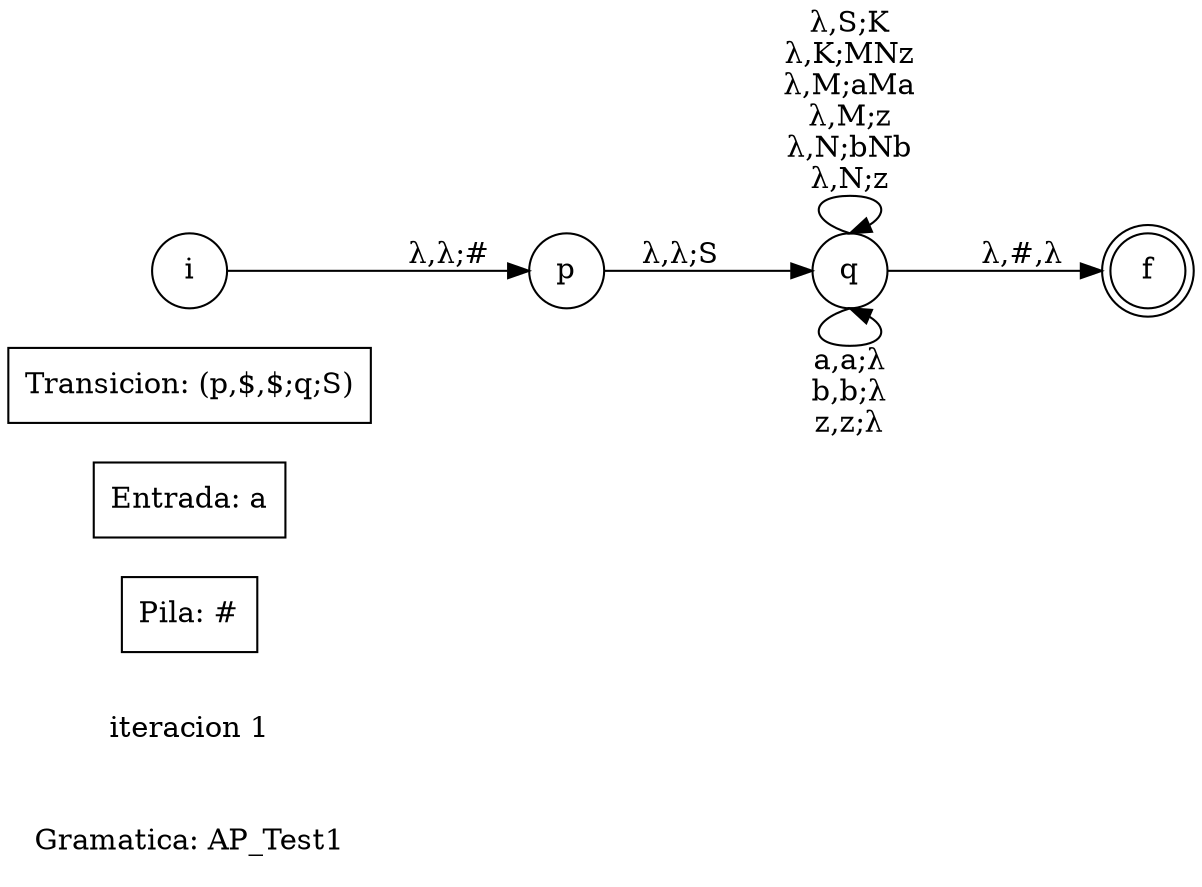 // Grammmatica
digraph {
	rankdir=LR
	node [shape=plaintext]
	name [label="Gramatica: AP_Test1"]
	it [label="iteracion 1"]
	node [shape=record]
	P [label="Pila: #"]
	E [label="Entrada: a"]
	tran [label="Transicion: (p,$,$;q;S)"]
	node [shape=doublecircle]
	f
	node [shape=circle]
	i
	p
	q
	i -> p [label="λ,λ;#"]
	p -> q [label="λ,λ;S"]
	q -> f [label="λ,#,λ"]
	q:n -> q:n [label="λ,S;K\nλ,K;MNz\nλ,M;aMa\nλ,M;z\nλ,N;bNb\nλ,N;z\n"]
	q:s -> q:s [label="a,a;λ\nb,b;λ\nz,z;λ\n"]
}
